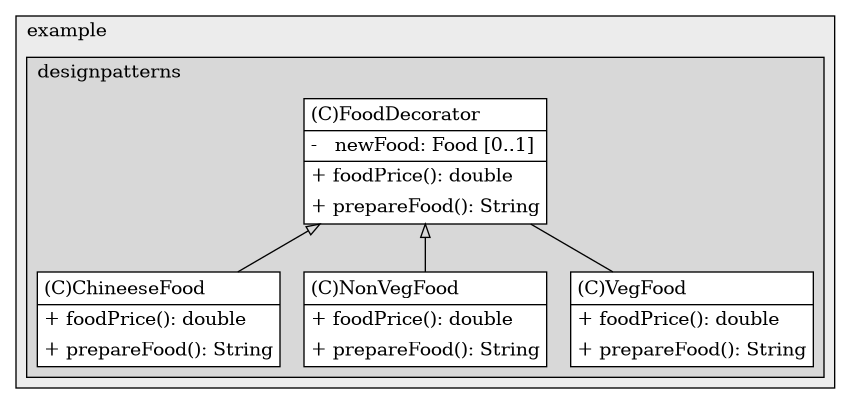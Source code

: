 @startuml

/' diagram meta data start
config=StructureConfiguration;
{
  "projectClassification": {
    "searchMode": "OpenProject", // OpenProject, AllProjects
    "includedProjects": "",
    "pathEndKeywords": "*.impl",
    "isClientPath": "",
    "isClientName": "",
    "isTestPath": "",
    "isTestName": "",
    "isMappingPath": "",
    "isMappingName": "",
    "isDataAccessPath": "",
    "isDataAccessName": "",
    "isDataStructurePath": "",
    "isDataStructureName": "",
    "isInterfaceStructuresPath": "",
    "isInterfaceStructuresName": "",
    "isEntryPointPath": "",
    "isEntryPointName": "",
    "treatFinalFieldsAsMandatory": false
  },
  "graphRestriction": {
    "classPackageExcludeFilter": "",
    "classPackageIncludeFilter": "",
    "classNameExcludeFilter": "",
    "classNameIncludeFilter": "",
    "methodNameExcludeFilter": "",
    "methodNameIncludeFilter": "",
    "removeByInheritance": "", // inheritance/annotation based filtering is done in a second step
    "removeByAnnotation": "",
    "removeByClassPackage": "", // cleanup the graph after inheritance/annotation based filtering is done
    "removeByClassName": "",
    "cutMappings": false,
    "cutEnum": true,
    "cutTests": true,
    "cutClient": true,
    "cutDataAccess": false,
    "cutInterfaceStructures": false,
    "cutDataStructures": false,
    "cutGetterAndSetter": true,
    "cutConstructors": true
  },
  "graphTraversal": {
    "forwardDepth": 6,
    "backwardDepth": 6,
    "classPackageExcludeFilter": "",
    "classPackageIncludeFilter": "",
    "classNameExcludeFilter": "",
    "classNameIncludeFilter": "",
    "methodNameExcludeFilter": "",
    "methodNameIncludeFilter": "",
    "hideMappings": false,
    "hideDataStructures": false,
    "hidePrivateMethods": true,
    "hideInterfaceCalls": true, // indirection: implementation -> interface (is hidden) -> implementation
    "onlyShowApplicationEntryPoints": false, // root node is included
    "useMethodCallsForStructureDiagram": "ForwardOnly" // ForwardOnly, BothDirections, No
  },
  "details": {
    "aggregation": "GroupByClass", // ByClass, GroupByClass, None
    "showClassGenericTypes": true,
    "showMethods": true,
    "showMethodParameterNames": true,
    "showMethodParameterTypes": true,
    "showMethodReturnType": true,
    "showPackageLevels": 2,
    "showDetailedClassStructure": true
  },
  "rootClass": "org.example.designpatterns.structural.decorator.ChineeseFood",
  "extensionCallbackMethod": "" // qualified.class.name#methodName - signature: public static String method(String)
}
diagram meta data end '/



digraph g {
    rankdir="TB"
    splines=polyline
    

'nodes 
subgraph cluster_1322970774 { 
   	label=example
	labeljust=l
	fillcolor="#ececec"
	style=filled
   
   subgraph cluster_1611567195 { 
   	label=designpatterns
	labeljust=l
	fillcolor="#d8d8d8"
	style=filled
   
   ChineeseFood249132279[
	label=<<TABLE BORDER="1" CELLBORDER="0" CELLPADDING="4" CELLSPACING="0">
<TR><TD ALIGN="LEFT" >(C)ChineeseFood</TD></TR>
<HR/>
<TR><TD ALIGN="LEFT" >+ foodPrice(): double</TD></TR>
<TR><TD ALIGN="LEFT" >+ prepareFood(): String</TD></TR>
</TABLE>>
	style=filled
	margin=0
	shape=plaintext
	fillcolor="#FFFFFF"
];

FoodDecorator249132279[
	label=<<TABLE BORDER="1" CELLBORDER="0" CELLPADDING="4" CELLSPACING="0">
<TR><TD ALIGN="LEFT" >(C)FoodDecorator</TD></TR>
<HR/>
<TR><TD ALIGN="LEFT" >-   newFood: Food [0..1]</TD></TR>
<HR/>
<TR><TD ALIGN="LEFT" >+ foodPrice(): double</TD></TR>
<TR><TD ALIGN="LEFT" >+ prepareFood(): String</TD></TR>
</TABLE>>
	style=filled
	margin=0
	shape=plaintext
	fillcolor="#FFFFFF"
];

NonVegFood249132279[
	label=<<TABLE BORDER="1" CELLBORDER="0" CELLPADDING="4" CELLSPACING="0">
<TR><TD ALIGN="LEFT" >(C)NonVegFood</TD></TR>
<HR/>
<TR><TD ALIGN="LEFT" >+ foodPrice(): double</TD></TR>
<TR><TD ALIGN="LEFT" >+ prepareFood(): String</TD></TR>
</TABLE>>
	style=filled
	margin=0
	shape=plaintext
	fillcolor="#FFFFFF"
];

VegFood249132279[
	label=<<TABLE BORDER="1" CELLBORDER="0" CELLPADDING="4" CELLSPACING="0">
<TR><TD ALIGN="LEFT" >(C)VegFood</TD></TR>
<HR/>
<TR><TD ALIGN="LEFT" >+ foodPrice(): double</TD></TR>
<TR><TD ALIGN="LEFT" >+ prepareFood(): String</TD></TR>
</TABLE>>
	style=filled
	margin=0
	shape=plaintext
	fillcolor="#FFFFFF"
];
} 
} 

'edges    
FoodDecorator249132279 -> ChineeseFood249132279[arrowhead=none, arrowtail=empty, dir=both];
FoodDecorator249132279 -> NonVegFood249132279[arrowhead=none, arrowtail=empty, dir=both];
FoodDecorator249132279 -> VegFood249132279[arrowhead=none];
    
}
@enduml